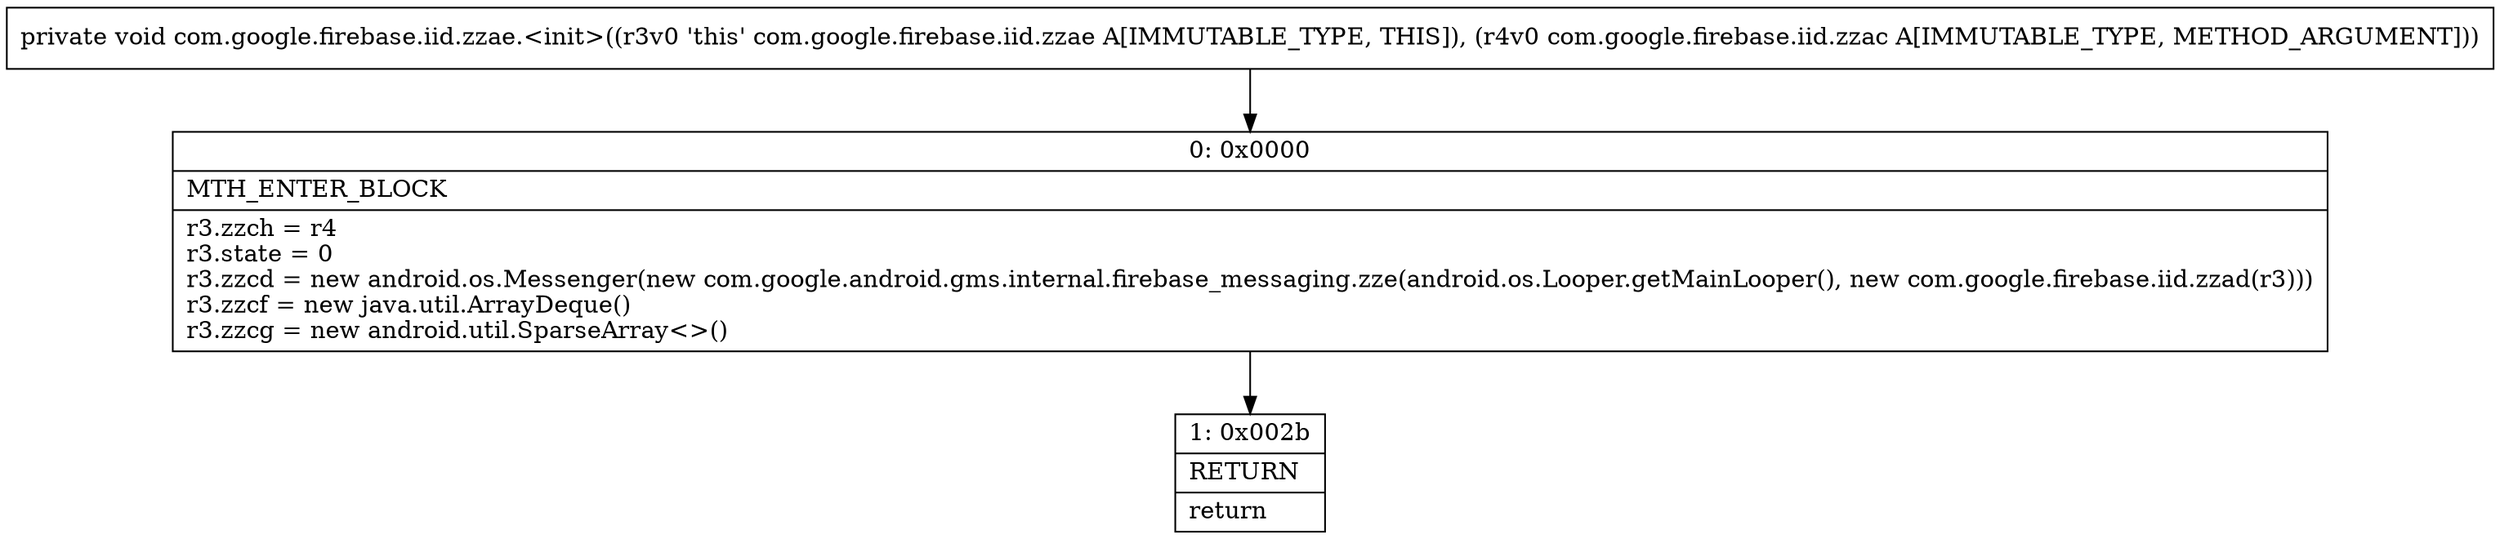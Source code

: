 digraph "CFG forcom.google.firebase.iid.zzae.\<init\>(Lcom\/google\/firebase\/iid\/zzac;)V" {
Node_0 [shape=record,label="{0\:\ 0x0000|MTH_ENTER_BLOCK\l|r3.zzch = r4\lr3.state = 0\lr3.zzcd = new android.os.Messenger(new com.google.android.gms.internal.firebase_messaging.zze(android.os.Looper.getMainLooper(), new com.google.firebase.iid.zzad(r3)))\lr3.zzcf = new java.util.ArrayDeque()\lr3.zzcg = new android.util.SparseArray\<\>()\l}"];
Node_1 [shape=record,label="{1\:\ 0x002b|RETURN\l|return\l}"];
MethodNode[shape=record,label="{private void com.google.firebase.iid.zzae.\<init\>((r3v0 'this' com.google.firebase.iid.zzae A[IMMUTABLE_TYPE, THIS]), (r4v0 com.google.firebase.iid.zzac A[IMMUTABLE_TYPE, METHOD_ARGUMENT])) }"];
MethodNode -> Node_0;
Node_0 -> Node_1;
}

